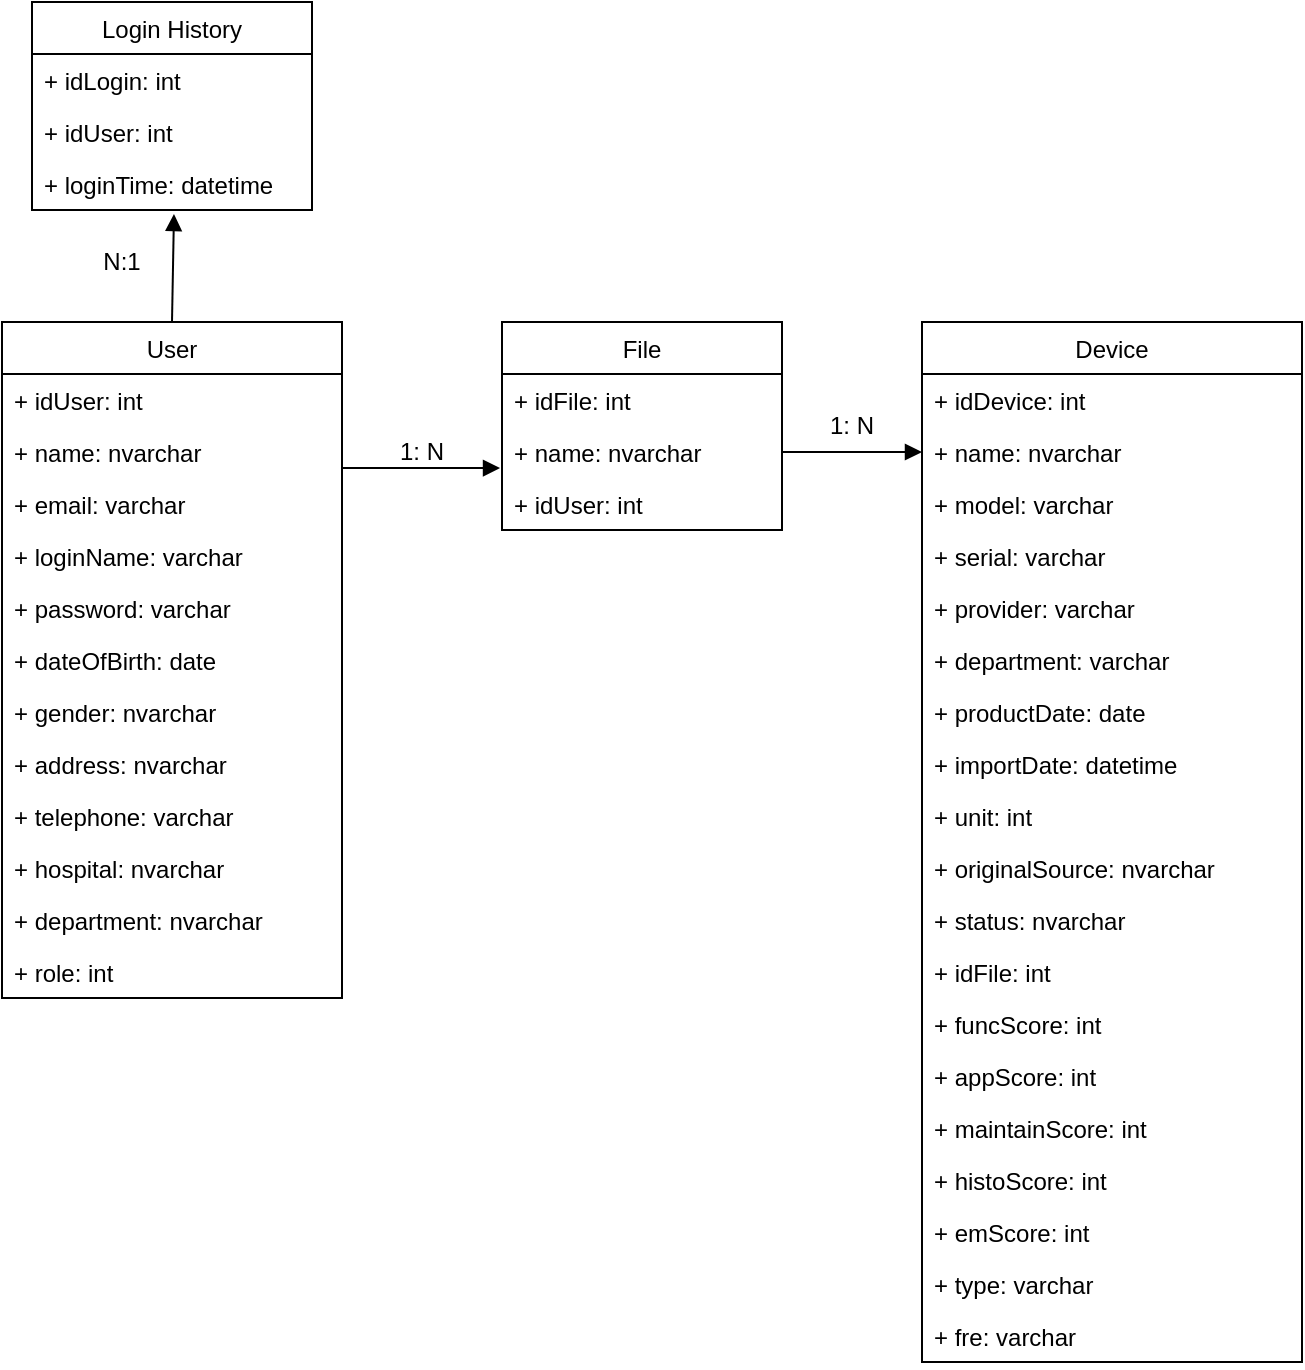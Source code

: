 <mxfile version="13.9.9" type="device" pages="6"><diagram id="OzT_ALdLK_1zkszFtjJc" name="Page-1"><mxGraphModel dx="868" dy="510" grid="1" gridSize="10" guides="1" tooltips="1" connect="1" arrows="1" fold="1" page="1" pageScale="1" pageWidth="850" pageHeight="1100" math="0" shadow="0"><root><mxCell id="0"/><mxCell id="1" parent="0"/><mxCell id="e2NbHgDhaWyXNc6g3oAE-54" value="" style="edgeStyle=none;rounded=0;orthogonalLoop=1;jettySize=auto;html=1;startArrow=none;startFill=0;endArrow=block;endFill=1;entryX=0.507;entryY=1.077;entryDx=0;entryDy=0;exitX=0.5;exitY=0;exitDx=0;exitDy=0;entryPerimeter=0;" parent="1" source="e2NbHgDhaWyXNc6g3oAE-13" target="e2NbHgDhaWyXNc6g3oAE-49" edge="1"><mxGeometry relative="1" as="geometry"><mxPoint x="245" y="110" as="sourcePoint"/></mxGeometry></mxCell><mxCell id="e2NbHgDhaWyXNc6g3oAE-13" value="User" style="swimlane;fontStyle=0;childLayout=stackLayout;horizontal=1;startSize=26;fillColor=none;horizontalStack=0;resizeParent=1;resizeParentMax=0;resizeLast=0;collapsible=1;marginBottom=0;" parent="1" vertex="1"><mxGeometry x="160" y="310" width="170" height="338" as="geometry"/></mxCell><mxCell id="e2NbHgDhaWyXNc6g3oAE-14" value="+ idUser: int" style="text;strokeColor=none;fillColor=none;align=left;verticalAlign=top;spacingLeft=4;spacingRight=4;overflow=hidden;rotatable=0;points=[[0,0.5],[1,0.5]];portConstraint=eastwest;" parent="e2NbHgDhaWyXNc6g3oAE-13" vertex="1"><mxGeometry y="26" width="170" height="26" as="geometry"/></mxCell><mxCell id="e2NbHgDhaWyXNc6g3oAE-15" value="+ name: nvarchar" style="text;strokeColor=none;fillColor=none;align=left;verticalAlign=top;spacingLeft=4;spacingRight=4;overflow=hidden;rotatable=0;points=[[0,0.5],[1,0.5]];portConstraint=eastwest;" parent="e2NbHgDhaWyXNc6g3oAE-13" vertex="1"><mxGeometry y="52" width="170" height="26" as="geometry"/></mxCell><mxCell id="wNvnJ62JtjOflyp7riYp-19" value="+ email: varchar " style="text;strokeColor=none;fillColor=none;align=left;verticalAlign=top;spacingLeft=4;spacingRight=4;overflow=hidden;rotatable=0;points=[[0,0.5],[1,0.5]];portConstraint=eastwest;" parent="e2NbHgDhaWyXNc6g3oAE-13" vertex="1"><mxGeometry y="78" width="170" height="26" as="geometry"/></mxCell><mxCell id="wNvnJ62JtjOflyp7riYp-18" value="+ loginName: varchar " style="text;strokeColor=none;fillColor=none;align=left;verticalAlign=top;spacingLeft=4;spacingRight=4;overflow=hidden;rotatable=0;points=[[0,0.5],[1,0.5]];portConstraint=eastwest;" parent="e2NbHgDhaWyXNc6g3oAE-13" vertex="1"><mxGeometry y="104" width="170" height="26" as="geometry"/></mxCell><mxCell id="wNvnJ62JtjOflyp7riYp-17" value="+ password: varchar" style="text;strokeColor=none;fillColor=none;align=left;verticalAlign=top;spacingLeft=4;spacingRight=4;overflow=hidden;rotatable=0;points=[[0,0.5],[1,0.5]];portConstraint=eastwest;" parent="e2NbHgDhaWyXNc6g3oAE-13" vertex="1"><mxGeometry y="130" width="170" height="26" as="geometry"/></mxCell><mxCell id="e2NbHgDhaWyXNc6g3oAE-16" value="+ dateOfBirth: date" style="text;strokeColor=none;fillColor=none;align=left;verticalAlign=top;spacingLeft=4;spacingRight=4;overflow=hidden;rotatable=0;points=[[0,0.5],[1,0.5]];portConstraint=eastwest;" parent="e2NbHgDhaWyXNc6g3oAE-13" vertex="1"><mxGeometry y="156" width="170" height="26" as="geometry"/></mxCell><mxCell id="e2NbHgDhaWyXNc6g3oAE-18" value="+ gender: nvarchar" style="text;strokeColor=none;fillColor=none;align=left;verticalAlign=top;spacingLeft=4;spacingRight=4;overflow=hidden;rotatable=0;points=[[0,0.5],[1,0.5]];portConstraint=eastwest;" parent="e2NbHgDhaWyXNc6g3oAE-13" vertex="1"><mxGeometry y="182" width="170" height="26" as="geometry"/></mxCell><mxCell id="e2NbHgDhaWyXNc6g3oAE-19" value="+ address: nvarchar " style="text;strokeColor=none;fillColor=none;align=left;verticalAlign=top;spacingLeft=4;spacingRight=4;overflow=hidden;rotatable=0;points=[[0,0.5],[1,0.5]];portConstraint=eastwest;" parent="e2NbHgDhaWyXNc6g3oAE-13" vertex="1"><mxGeometry y="208" width="170" height="26" as="geometry"/></mxCell><mxCell id="e2NbHgDhaWyXNc6g3oAE-20" value="+ telephone: varchar " style="text;strokeColor=none;fillColor=none;align=left;verticalAlign=top;spacingLeft=4;spacingRight=4;overflow=hidden;rotatable=0;points=[[0,0.5],[1,0.5]];portConstraint=eastwest;" parent="e2NbHgDhaWyXNc6g3oAE-13" vertex="1"><mxGeometry y="234" width="170" height="26" as="geometry"/></mxCell><mxCell id="e2NbHgDhaWyXNc6g3oAE-21" value="+ hospital: nvarchar " style="text;strokeColor=none;fillColor=none;align=left;verticalAlign=top;spacingLeft=4;spacingRight=4;overflow=hidden;rotatable=0;points=[[0,0.5],[1,0.5]];portConstraint=eastwest;" parent="e2NbHgDhaWyXNc6g3oAE-13" vertex="1"><mxGeometry y="260" width="170" height="26" as="geometry"/></mxCell><mxCell id="e2NbHgDhaWyXNc6g3oAE-22" value="+ department: nvarchar" style="text;strokeColor=none;fillColor=none;align=left;verticalAlign=top;spacingLeft=4;spacingRight=4;overflow=hidden;rotatable=0;points=[[0,0.5],[1,0.5]];portConstraint=eastwest;" parent="e2NbHgDhaWyXNc6g3oAE-13" vertex="1"><mxGeometry y="286" width="170" height="26" as="geometry"/></mxCell><mxCell id="wNvnJ62JtjOflyp7riYp-1" value="+ role: int" style="text;strokeColor=none;fillColor=none;align=left;verticalAlign=top;spacingLeft=4;spacingRight=4;overflow=hidden;rotatable=0;points=[[0,0.5],[1,0.5]];portConstraint=eastwest;" parent="e2NbHgDhaWyXNc6g3oAE-13" vertex="1"><mxGeometry y="312" width="170" height="26" as="geometry"/></mxCell><mxCell id="e2NbHgDhaWyXNc6g3oAE-25" value="File" style="swimlane;fontStyle=0;childLayout=stackLayout;horizontal=1;startSize=26;fillColor=none;horizontalStack=0;resizeParent=1;resizeParentMax=0;resizeLast=0;collapsible=1;marginBottom=0;" parent="1" vertex="1"><mxGeometry x="410" y="310" width="140" height="104" as="geometry"/></mxCell><mxCell id="e2NbHgDhaWyXNc6g3oAE-26" value="+ idFile: int" style="text;strokeColor=none;fillColor=none;align=left;verticalAlign=top;spacingLeft=4;spacingRight=4;overflow=hidden;rotatable=0;points=[[0,0.5],[1,0.5]];portConstraint=eastwest;" parent="e2NbHgDhaWyXNc6g3oAE-25" vertex="1"><mxGeometry y="26" width="140" height="26" as="geometry"/></mxCell><mxCell id="e2NbHgDhaWyXNc6g3oAE-27" value="+ name: nvarchar" style="text;strokeColor=none;fillColor=none;align=left;verticalAlign=top;spacingLeft=4;spacingRight=4;overflow=hidden;rotatable=0;points=[[0,0.5],[1,0.5]];portConstraint=eastwest;" parent="e2NbHgDhaWyXNc6g3oAE-25" vertex="1"><mxGeometry y="52" width="140" height="26" as="geometry"/></mxCell><mxCell id="e2NbHgDhaWyXNc6g3oAE-28" value="+ idUser: int" style="text;strokeColor=none;fillColor=none;align=left;verticalAlign=top;spacingLeft=4;spacingRight=4;overflow=hidden;rotatable=0;points=[[0,0.5],[1,0.5]];portConstraint=eastwest;" parent="e2NbHgDhaWyXNc6g3oAE-25" vertex="1"><mxGeometry y="78" width="140" height="26" as="geometry"/></mxCell><mxCell id="e2NbHgDhaWyXNc6g3oAE-29" value="Device" style="swimlane;fontStyle=0;childLayout=stackLayout;horizontal=1;startSize=26;fillColor=none;horizontalStack=0;resizeParent=1;resizeParentMax=0;resizeLast=0;collapsible=1;marginBottom=0;" parent="1" vertex="1"><mxGeometry x="620" y="310" width="190" height="520" as="geometry"/></mxCell><mxCell id="e2NbHgDhaWyXNc6g3oAE-30" value="+ idDevice: int" style="text;strokeColor=none;fillColor=none;align=left;verticalAlign=top;spacingLeft=4;spacingRight=4;overflow=hidden;rotatable=0;points=[[0,0.5],[1,0.5]];portConstraint=eastwest;" parent="e2NbHgDhaWyXNc6g3oAE-29" vertex="1"><mxGeometry y="26" width="190" height="26" as="geometry"/></mxCell><mxCell id="e2NbHgDhaWyXNc6g3oAE-31" value="+ name: nvarchar " style="text;strokeColor=none;fillColor=none;align=left;verticalAlign=top;spacingLeft=4;spacingRight=4;overflow=hidden;rotatable=0;points=[[0,0.5],[1,0.5]];portConstraint=eastwest;" parent="e2NbHgDhaWyXNc6g3oAE-29" vertex="1"><mxGeometry y="52" width="190" height="26" as="geometry"/></mxCell><mxCell id="e2NbHgDhaWyXNc6g3oAE-32" value="+ model: varchar" style="text;strokeColor=none;fillColor=none;align=left;verticalAlign=top;spacingLeft=4;spacingRight=4;overflow=hidden;rotatable=0;points=[[0,0.5],[1,0.5]];portConstraint=eastwest;" parent="e2NbHgDhaWyXNc6g3oAE-29" vertex="1"><mxGeometry y="78" width="190" height="26" as="geometry"/></mxCell><mxCell id="e2NbHgDhaWyXNc6g3oAE-63" value="+ serial: varchar" style="text;strokeColor=none;fillColor=none;align=left;verticalAlign=top;spacingLeft=4;spacingRight=4;overflow=hidden;rotatable=0;points=[[0,0.5],[1,0.5]];portConstraint=eastwest;" parent="e2NbHgDhaWyXNc6g3oAE-29" vertex="1"><mxGeometry y="104" width="190" height="26" as="geometry"/></mxCell><mxCell id="wNvnJ62JtjOflyp7riYp-2" value="+ provider: varchar " style="text;strokeColor=none;fillColor=none;align=left;verticalAlign=top;spacingLeft=4;spacingRight=4;overflow=hidden;rotatable=0;points=[[0,0.5],[1,0.5]];portConstraint=eastwest;" parent="e2NbHgDhaWyXNc6g3oAE-29" vertex="1"><mxGeometry y="130" width="190" height="26" as="geometry"/></mxCell><mxCell id="wNvnJ62JtjOflyp7riYp-3" value="+ department: varchar" style="text;strokeColor=none;fillColor=none;align=left;verticalAlign=top;spacingLeft=4;spacingRight=4;overflow=hidden;rotatable=0;points=[[0,0.5],[1,0.5]];portConstraint=eastwest;" parent="e2NbHgDhaWyXNc6g3oAE-29" vertex="1"><mxGeometry y="156" width="190" height="26" as="geometry"/></mxCell><mxCell id="wNvnJ62JtjOflyp7riYp-4" value="+ productDate: date" style="text;strokeColor=none;fillColor=none;align=left;verticalAlign=top;spacingLeft=4;spacingRight=4;overflow=hidden;rotatable=0;points=[[0,0.5],[1,0.5]];portConstraint=eastwest;" parent="e2NbHgDhaWyXNc6g3oAE-29" vertex="1"><mxGeometry y="182" width="190" height="26" as="geometry"/></mxCell><mxCell id="wNvnJ62JtjOflyp7riYp-5" value="+ importDate: datetime" style="text;strokeColor=none;fillColor=none;align=left;verticalAlign=top;spacingLeft=4;spacingRight=4;overflow=hidden;rotatable=0;points=[[0,0.5],[1,0.5]];portConstraint=eastwest;" parent="e2NbHgDhaWyXNc6g3oAE-29" vertex="1"><mxGeometry y="208" width="190" height="26" as="geometry"/></mxCell><mxCell id="wNvnJ62JtjOflyp7riYp-6" value="+ unit: int " style="text;strokeColor=none;fillColor=none;align=left;verticalAlign=top;spacingLeft=4;spacingRight=4;overflow=hidden;rotatable=0;points=[[0,0.5],[1,0.5]];portConstraint=eastwest;" parent="e2NbHgDhaWyXNc6g3oAE-29" vertex="1"><mxGeometry y="234" width="190" height="26" as="geometry"/></mxCell><mxCell id="wNvnJ62JtjOflyp7riYp-7" value="+ originalSource: nvarchar " style="text;strokeColor=none;fillColor=none;align=left;verticalAlign=top;spacingLeft=4;spacingRight=4;overflow=hidden;rotatable=0;points=[[0,0.5],[1,0.5]];portConstraint=eastwest;" parent="e2NbHgDhaWyXNc6g3oAE-29" vertex="1"><mxGeometry y="260" width="190" height="26" as="geometry"/></mxCell><mxCell id="wNvnJ62JtjOflyp7riYp-8" value="+ status: nvarchar" style="text;strokeColor=none;fillColor=none;align=left;verticalAlign=top;spacingLeft=4;spacingRight=4;overflow=hidden;rotatable=0;points=[[0,0.5],[1,0.5]];portConstraint=eastwest;" parent="e2NbHgDhaWyXNc6g3oAE-29" vertex="1"><mxGeometry y="286" width="190" height="26" as="geometry"/></mxCell><mxCell id="e2NbHgDhaWyXNc6g3oAE-33" value="+ idFile: int" style="text;strokeColor=none;fillColor=none;align=left;verticalAlign=top;spacingLeft=4;spacingRight=4;overflow=hidden;rotatable=0;points=[[0,0.5],[1,0.5]];portConstraint=eastwest;" parent="e2NbHgDhaWyXNc6g3oAE-29" vertex="1"><mxGeometry y="312" width="190" height="26" as="geometry"/></mxCell><mxCell id="wQXEHfElsq2NVctZ4R2T-1" value="+ funcScore: int" style="text;strokeColor=none;fillColor=none;align=left;verticalAlign=top;spacingLeft=4;spacingRight=4;overflow=hidden;rotatable=0;points=[[0,0.5],[1,0.5]];portConstraint=eastwest;" vertex="1" parent="e2NbHgDhaWyXNc6g3oAE-29"><mxGeometry y="338" width="190" height="26" as="geometry"/></mxCell><mxCell id="wQXEHfElsq2NVctZ4R2T-2" value="+ appScore: int" style="text;strokeColor=none;fillColor=none;align=left;verticalAlign=top;spacingLeft=4;spacingRight=4;overflow=hidden;rotatable=0;points=[[0,0.5],[1,0.5]];portConstraint=eastwest;" vertex="1" parent="e2NbHgDhaWyXNc6g3oAE-29"><mxGeometry y="364" width="190" height="26" as="geometry"/></mxCell><mxCell id="wQXEHfElsq2NVctZ4R2T-3" value="+ maintainScore: int" style="text;strokeColor=none;fillColor=none;align=left;verticalAlign=top;spacingLeft=4;spacingRight=4;overflow=hidden;rotatable=0;points=[[0,0.5],[1,0.5]];portConstraint=eastwest;" vertex="1" parent="e2NbHgDhaWyXNc6g3oAE-29"><mxGeometry y="390" width="190" height="26" as="geometry"/></mxCell><mxCell id="wQXEHfElsq2NVctZ4R2T-4" value="+ histoScore: int" style="text;strokeColor=none;fillColor=none;align=left;verticalAlign=top;spacingLeft=4;spacingRight=4;overflow=hidden;rotatable=0;points=[[0,0.5],[1,0.5]];portConstraint=eastwest;" vertex="1" parent="e2NbHgDhaWyXNc6g3oAE-29"><mxGeometry y="416" width="190" height="26" as="geometry"/></mxCell><mxCell id="wQXEHfElsq2NVctZ4R2T-5" value="+ emScore: int" style="text;strokeColor=none;fillColor=none;align=left;verticalAlign=top;spacingLeft=4;spacingRight=4;overflow=hidden;rotatable=0;points=[[0,0.5],[1,0.5]];portConstraint=eastwest;" vertex="1" parent="e2NbHgDhaWyXNc6g3oAE-29"><mxGeometry y="442" width="190" height="26" as="geometry"/></mxCell><mxCell id="wQXEHfElsq2NVctZ4R2T-6" value="+ type: varchar" style="text;strokeColor=none;fillColor=none;align=left;verticalAlign=top;spacingLeft=4;spacingRight=4;overflow=hidden;rotatable=0;points=[[0,0.5],[1,0.5]];portConstraint=eastwest;" vertex="1" parent="e2NbHgDhaWyXNc6g3oAE-29"><mxGeometry y="468" width="190" height="26" as="geometry"/></mxCell><mxCell id="wQXEHfElsq2NVctZ4R2T-7" value="+ fre: varchar" style="text;strokeColor=none;fillColor=none;align=left;verticalAlign=top;spacingLeft=4;spacingRight=4;overflow=hidden;rotatable=0;points=[[0,0.5],[1,0.5]];portConstraint=eastwest;" vertex="1" parent="e2NbHgDhaWyXNc6g3oAE-29"><mxGeometry y="494" width="190" height="26" as="geometry"/></mxCell><mxCell id="e2NbHgDhaWyXNc6g3oAE-46" value="Login History" style="swimlane;fontStyle=0;childLayout=stackLayout;horizontal=1;startSize=26;fillColor=none;horizontalStack=0;resizeParent=1;resizeParentMax=0;resizeLast=0;collapsible=1;marginBottom=0;" parent="1" vertex="1"><mxGeometry x="175" y="150" width="140" height="104" as="geometry"/></mxCell><mxCell id="e2NbHgDhaWyXNc6g3oAE-47" value="+ idLogin: int " style="text;strokeColor=none;fillColor=none;align=left;verticalAlign=top;spacingLeft=4;spacingRight=4;overflow=hidden;rotatable=0;points=[[0,0.5],[1,0.5]];portConstraint=eastwest;" parent="e2NbHgDhaWyXNc6g3oAE-46" vertex="1"><mxGeometry y="26" width="140" height="26" as="geometry"/></mxCell><mxCell id="e2NbHgDhaWyXNc6g3oAE-48" value="+ idUser: int" style="text;strokeColor=none;fillColor=none;align=left;verticalAlign=top;spacingLeft=4;spacingRight=4;overflow=hidden;rotatable=0;points=[[0,0.5],[1,0.5]];portConstraint=eastwest;" parent="e2NbHgDhaWyXNc6g3oAE-46" vertex="1"><mxGeometry y="52" width="140" height="26" as="geometry"/></mxCell><mxCell id="e2NbHgDhaWyXNc6g3oAE-49" value="+ loginTime: datetime" style="text;strokeColor=none;fillColor=none;align=left;verticalAlign=top;spacingLeft=4;spacingRight=4;overflow=hidden;rotatable=0;points=[[0,0.5],[1,0.5]];portConstraint=eastwest;" parent="e2NbHgDhaWyXNc6g3oAE-46" vertex="1"><mxGeometry y="78" width="140" height="26" as="geometry"/></mxCell><mxCell id="e2NbHgDhaWyXNc6g3oAE-56" value="" style="edgeStyle=orthogonalEdgeStyle;rounded=0;orthogonalLoop=1;jettySize=auto;html=1;endArrow=block;endFill=1;startArrow=none;startFill=0;entryX=-0.007;entryY=-0.192;entryDx=0;entryDy=0;entryPerimeter=0;" parent="1" edge="1"><mxGeometry relative="1" as="geometry"><mxPoint x="330" y="385" as="sourcePoint"/><mxPoint x="409.02" y="383.008" as="targetPoint"/><Array as="points"><mxPoint x="330" y="383"/></Array></mxGeometry></mxCell><mxCell id="e2NbHgDhaWyXNc6g3oAE-57" value="" style="edgeStyle=orthogonalEdgeStyle;rounded=0;orthogonalLoop=1;jettySize=auto;html=1;entryX=0;entryY=0.5;entryDx=0;entryDy=0;endArrow=block;endFill=1;startArrow=none;startFill=0;exitX=1;exitY=0.5;exitDx=0;exitDy=0;" parent="1" source="e2NbHgDhaWyXNc6g3oAE-27" target="e2NbHgDhaWyXNc6g3oAE-31" edge="1"><mxGeometry relative="1" as="geometry"><mxPoint x="580" y="400" as="sourcePoint"/><mxPoint x="265" y="330" as="targetPoint"/></mxGeometry></mxCell><mxCell id="e2NbHgDhaWyXNc6g3oAE-58" value="1: N" style="text;html=1;strokeColor=none;fillColor=none;align=center;verticalAlign=middle;whiteSpace=wrap;rounded=0;" parent="1" vertex="1"><mxGeometry x="565" y="352" width="40" height="20" as="geometry"/></mxCell><mxCell id="e2NbHgDhaWyXNc6g3oAE-59" value="1: N" style="text;html=1;strokeColor=none;fillColor=none;align=center;verticalAlign=middle;whiteSpace=wrap;rounded=0;" parent="1" vertex="1"><mxGeometry x="350" y="365" width="40" height="20" as="geometry"/></mxCell><mxCell id="wNvnJ62JtjOflyp7riYp-9" value="N:1" style="text;html=1;strokeColor=none;fillColor=none;align=center;verticalAlign=middle;whiteSpace=wrap;rounded=0;" parent="1" vertex="1"><mxGeometry x="200" y="270" width="40" height="20" as="geometry"/></mxCell></root></mxGraphModel></diagram><diagram id="eA_MlJQwiJTVknBMyFEM" name="Page-2"><mxGraphModel dx="852" dy="494" grid="1" gridSize="10" guides="1" tooltips="1" connect="1" arrows="1" fold="1" page="1" pageScale="1" pageWidth="850" pageHeight="1100" background="#FFFFFF" math="0" shadow="0"><root><mxCell id="r9TYrIBHZtkf7ZFEXlWn-0"/><mxCell id="r9TYrIBHZtkf7ZFEXlWn-1" parent="r9TYrIBHZtkf7ZFEXlWn-0"/><mxCell id="r9TYrIBHZtkf7ZFEXlWn-12" value="" style="rounded=0;orthogonalLoop=1;jettySize=auto;html=1;entryX=0;entryY=0.5;entryDx=0;entryDy=0;" edge="1" parent="r9TYrIBHZtkf7ZFEXlWn-1" source="r9TYrIBHZtkf7ZFEXlWn-2" target="r9TYrIBHZtkf7ZFEXlWn-9"><mxGeometry relative="1" as="geometry"/></mxCell><mxCell id="r9TYrIBHZtkf7ZFEXlWn-13" value="" style="edgeStyle=none;rounded=0;orthogonalLoop=1;jettySize=auto;html=1;entryX=0;entryY=0.5;entryDx=0;entryDy=0;" edge="1" parent="r9TYrIBHZtkf7ZFEXlWn-1" source="r9TYrIBHZtkf7ZFEXlWn-2" target="r9TYrIBHZtkf7ZFEXlWn-11"><mxGeometry relative="1" as="geometry"/></mxCell><mxCell id="r9TYrIBHZtkf7ZFEXlWn-15" value="" style="edgeStyle=none;rounded=0;orthogonalLoop=1;jettySize=auto;html=1;entryX=0;entryY=0.5;entryDx=0;entryDy=0;" edge="1" parent="r9TYrIBHZtkf7ZFEXlWn-1" source="r9TYrIBHZtkf7ZFEXlWn-2" target="r9TYrIBHZtkf7ZFEXlWn-10"><mxGeometry relative="1" as="geometry"><mxPoint x="185" y="550" as="targetPoint"/></mxGeometry></mxCell><mxCell id="r9TYrIBHZtkf7ZFEXlWn-2" value="Admin" style="shape=umlActor;verticalLabelPosition=bottom;verticalAlign=top;html=1;outlineConnect=0;" vertex="1" parent="r9TYrIBHZtkf7ZFEXlWn-1"><mxGeometry x="140" y="520" width="30" height="60" as="geometry"/></mxCell><mxCell id="r9TYrIBHZtkf7ZFEXlWn-17" value="" style="edgeStyle=none;rounded=0;orthogonalLoop=1;jettySize=auto;html=1;entryX=1;entryY=0.5;entryDx=0;entryDy=0;" edge="1" parent="r9TYrIBHZtkf7ZFEXlWn-1" source="r9TYrIBHZtkf7ZFEXlWn-4" target="r9TYrIBHZtkf7ZFEXlWn-10"><mxGeometry relative="1" as="geometry"><mxPoint x="555" y="550" as="targetPoint"/></mxGeometry></mxCell><mxCell id="r9TYrIBHZtkf7ZFEXlWn-19" value="" style="edgeStyle=none;rounded=0;orthogonalLoop=1;jettySize=auto;html=1;entryX=1;entryY=0.5;entryDx=0;entryDy=0;" edge="1" parent="r9TYrIBHZtkf7ZFEXlWn-1" source="r9TYrIBHZtkf7ZFEXlWn-4" target="r9TYrIBHZtkf7ZFEXlWn-11"><mxGeometry relative="1" as="geometry"><mxPoint x="605" y="650" as="targetPoint"/></mxGeometry></mxCell><mxCell id="r9TYrIBHZtkf7ZFEXlWn-4" value="User" style="shape=umlActor;verticalLabelPosition=bottom;verticalAlign=top;html=1;outlineConnect=0;" vertex="1" parent="r9TYrIBHZtkf7ZFEXlWn-1"><mxGeometry x="590" y="520" width="30" height="60" as="geometry"/></mxCell><mxCell id="r9TYrIBHZtkf7ZFEXlWn-9" value="Quản lý người dùng" style="ellipse;whiteSpace=wrap;html=1;" vertex="1" parent="r9TYrIBHZtkf7ZFEXlWn-1"><mxGeometry x="320" y="410" width="120" height="80" as="geometry"/></mxCell><mxCell id="r9TYrIBHZtkf7ZFEXlWn-10" value="Quản lý file" style="ellipse;whiteSpace=wrap;html=1;" vertex="1" parent="r9TYrIBHZtkf7ZFEXlWn-1"><mxGeometry x="320" y="510" width="120" height="80" as="geometry"/></mxCell><mxCell id="r9TYrIBHZtkf7ZFEXlWn-11" value="Quản lý thiết bị" style="ellipse;whiteSpace=wrap;html=1;" vertex="1" parent="r9TYrIBHZtkf7ZFEXlWn-1"><mxGeometry x="320" y="610" width="120" height="80" as="geometry"/></mxCell><mxCell id="r9TYrIBHZtkf7ZFEXlWn-22" value="Quản lý thiết bị&amp;nbsp;" style="shape=umlFrame;whiteSpace=wrap;html=1;width=100;height=30;" vertex="1" parent="r9TYrIBHZtkf7ZFEXlWn-1"><mxGeometry x="125" y="395" width="510" height="310" as="geometry"/></mxCell></root></mxGraphModel></diagram><diagram id="gkS-TyDb7qGHaDxGlSxu" name="Page-3"><mxGraphModel dx="852" dy="494" grid="1" gridSize="10" guides="1" tooltips="1" connect="1" arrows="1" fold="1" page="1" pageScale="1" pageWidth="850" pageHeight="1100" math="0" shadow="0"><root><mxCell id="Ry7AiYIxYTa5nKu3Jbyg-0"/><mxCell id="Ry7AiYIxYTa5nKu3Jbyg-1" parent="Ry7AiYIxYTa5nKu3Jbyg-0"/><mxCell id="Ry7AiYIxYTa5nKu3Jbyg-2" value="uc Cấp tài khoản cho người dùng" style="shape=umlFrame;whiteSpace=wrap;html=1;width=220;height=30;" vertex="1" parent="Ry7AiYIxYTa5nKu3Jbyg-1"><mxGeometry x="240" y="90" width="530" height="340" as="geometry"/></mxCell><mxCell id="Ry7AiYIxYTa5nKu3Jbyg-5" value="" style="edgeStyle=none;rounded=0;orthogonalLoop=1;jettySize=auto;html=1;" edge="1" parent="Ry7AiYIxYTa5nKu3Jbyg-1" source="Ry7AiYIxYTa5nKu3Jbyg-3" target="Ry7AiYIxYTa5nKu3Jbyg-6"><mxGeometry relative="1" as="geometry"><mxPoint x="350.166" y="247.601" as="targetPoint"/></mxGeometry></mxCell><mxCell id="Ry7AiYIxYTa5nKu3Jbyg-3" value="Admin" style="shape=umlActor;verticalLabelPosition=bottom;verticalAlign=top;html=1;" vertex="1" parent="Ry7AiYIxYTa5nKu3Jbyg-1"><mxGeometry x="280" y="230" width="30" height="60" as="geometry"/></mxCell><mxCell id="Ry7AiYIxYTa5nKu3Jbyg-9" value="&amp;lt;&amp;lt;include&amp;gt;&amp;gt;" style="edgeStyle=none;rounded=0;orthogonalLoop=1;jettySize=auto;html=1;dashed=1;exitX=1;exitY=0.5;exitDx=0;exitDy=0;" edge="1" parent="Ry7AiYIxYTa5nKu3Jbyg-1" source="Ry7AiYIxYTa5nKu3Jbyg-6" target="Ry7AiYIxYTa5nKu3Jbyg-8"><mxGeometry relative="1" as="geometry"/></mxCell><mxCell id="Ry7AiYIxYTa5nKu3Jbyg-20" value="&amp;lt;&amp;lt;extend&amp;gt;&amp;gt;" style="edgeStyle=none;rounded=0;orthogonalLoop=1;jettySize=auto;html=1;startArrow=classic;startFill=1;endArrow=none;endFill=0;dashed=1;" edge="1" parent="Ry7AiYIxYTa5nKu3Jbyg-1" source="Ry7AiYIxYTa5nKu3Jbyg-6" target="Ry7AiYIxYTa5nKu3Jbyg-19"><mxGeometry relative="1" as="geometry"/></mxCell><mxCell id="Ry7AiYIxYTa5nKu3Jbyg-22" value="&amp;lt;&amp;lt;include&amp;gt;&amp;gt;" style="edgeStyle=none;rounded=0;orthogonalLoop=1;jettySize=auto;html=1;dashed=1;" edge="1" parent="Ry7AiYIxYTa5nKu3Jbyg-1" source="Ry7AiYIxYTa5nKu3Jbyg-6" target="Ry7AiYIxYTa5nKu3Jbyg-21"><mxGeometry relative="1" as="geometry"/></mxCell><mxCell id="Ry7AiYIxYTa5nKu3Jbyg-6" value="Thêm tài khoản người dùng" style="ellipse;whiteSpace=wrap;html=1;" vertex="1" parent="Ry7AiYIxYTa5nKu3Jbyg-1"><mxGeometry x="365" y="220" width="135" height="80" as="geometry"/></mxCell><mxCell id="Ry7AiYIxYTa5nKu3Jbyg-12" value="&amp;lt;&amp;lt;include&amp;gt;&amp;gt;" style="edgeStyle=none;rounded=0;orthogonalLoop=1;jettySize=auto;html=1;dashed=1;" edge="1" parent="Ry7AiYIxYTa5nKu3Jbyg-1" source="Ry7AiYIxYTa5nKu3Jbyg-8" target="Ry7AiYIxYTa5nKu3Jbyg-11"><mxGeometry relative="1" as="geometry"/></mxCell><mxCell id="Ry7AiYIxYTa5nKu3Jbyg-8" value="Cung cấp thông tin cá nhân" style="ellipse;whiteSpace=wrap;html=1;" vertex="1" parent="Ry7AiYIxYTa5nKu3Jbyg-1"><mxGeometry x="600" y="220" width="142.5" height="80" as="geometry"/></mxCell><mxCell id="Ry7AiYIxYTa5nKu3Jbyg-11" value="Kiểm tra hợp lệ" style="ellipse;whiteSpace=wrap;html=1;" vertex="1" parent="Ry7AiYIxYTa5nKu3Jbyg-1"><mxGeometry x="520" y="330" width="120" height="80" as="geometry"/></mxCell><mxCell id="Ry7AiYIxYTa5nKu3Jbyg-18" value="" style="edgeStyle=none;rounded=0;orthogonalLoop=1;jettySize=auto;html=1;entryX=0;entryY=0.5;entryDx=0;entryDy=0;" edge="1" parent="Ry7AiYIxYTa5nKu3Jbyg-1" source="Ry7AiYIxYTa5nKu3Jbyg-16" target="Ry7AiYIxYTa5nKu3Jbyg-11"><mxGeometry relative="1" as="geometry"><mxPoint x="345" y="360" as="targetPoint"/></mxGeometry></mxCell><mxCell id="Ry7AiYIxYTa5nKu3Jbyg-16" value="Hệ thống" style="shape=umlActor;verticalLabelPosition=bottom;verticalAlign=top;html=1;outlineConnect=0;" vertex="1" parent="Ry7AiYIxYTa5nKu3Jbyg-1"><mxGeometry x="280" y="340" width="30" height="60" as="geometry"/></mxCell><mxCell id="Ry7AiYIxYTa5nKu3Jbyg-19" value="Hủy" style="ellipse;whiteSpace=wrap;html=1;" vertex="1" parent="Ry7AiYIxYTa5nKu3Jbyg-1"><mxGeometry x="530" y="140" width="70" height="50" as="geometry"/></mxCell><mxCell id="Ry7AiYIxYTa5nKu3Jbyg-21" value="Xác nhận" style="ellipse;whiteSpace=wrap;html=1;" vertex="1" parent="Ry7AiYIxYTa5nKu3Jbyg-1"><mxGeometry x="395" y="130" width="75" height="50" as="geometry"/></mxCell></root></mxGraphModel></diagram><diagram id="nL3_iSa3xAMy2lnoXHnR" name="Page-4"><mxGraphModel dx="762" dy="1594" grid="1" gridSize="10" guides="1" tooltips="1" connect="1" arrows="1" fold="1" page="1" pageScale="1" pageWidth="850" pageHeight="1100" math="0" shadow="0"><root><mxCell id="Y9M1Bxo4qEgU3pCbGYUE-0"/><mxCell id="Y9M1Bxo4qEgU3pCbGYUE-1" parent="Y9M1Bxo4qEgU3pCbGYUE-0"/><mxCell id="Ui6cK5qHdt3914yqSR3Q-14" value="Quản lý người dùng" style="shape=umlFrame;whiteSpace=wrap;html=1;width=130;height=30;" vertex="1" parent="Y9M1Bxo4qEgU3pCbGYUE-1"><mxGeometry x="150" y="-40" width="660" height="465" as="geometry"/></mxCell><mxCell id="Ui6cK5qHdt3914yqSR3Q-23" value="" style="edgeStyle=none;rounded=0;orthogonalLoop=1;jettySize=auto;html=1;startArrow=none;startFill=0;endArrow=classic;endFill=1;" edge="1" parent="Y9M1Bxo4qEgU3pCbGYUE-1" source="Ui6cK5qHdt3914yqSR3Q-16" target="Ui6cK5qHdt3914yqSR3Q-19"><mxGeometry relative="1" as="geometry"/></mxCell><mxCell id="Ui6cK5qHdt3914yqSR3Q-24" value="" style="edgeStyle=none;rounded=0;orthogonalLoop=1;jettySize=auto;html=1;startArrow=none;startFill=0;endArrow=classic;endFill=1;entryX=0;entryY=0;entryDx=0;entryDy=0;" edge="1" parent="Y9M1Bxo4qEgU3pCbGYUE-1" source="Ui6cK5qHdt3914yqSR3Q-16" target="Ui6cK5qHdt3914yqSR3Q-21"><mxGeometry relative="1" as="geometry"/></mxCell><mxCell id="Ui6cK5qHdt3914yqSR3Q-25" value="" style="edgeStyle=none;rounded=0;orthogonalLoop=1;jettySize=auto;html=1;startArrow=none;startFill=0;endArrow=classic;endFill=1;" edge="1" parent="Y9M1Bxo4qEgU3pCbGYUE-1" source="Ui6cK5qHdt3914yqSR3Q-16" target="Ui6cK5qHdt3914yqSR3Q-22"><mxGeometry relative="1" as="geometry"/></mxCell><mxCell id="Ui6cK5qHdt3914yqSR3Q-26" value="" style="edgeStyle=none;rounded=0;orthogonalLoop=1;jettySize=auto;html=1;startArrow=none;startFill=0;endArrow=classic;endFill=1;entryX=0.017;entryY=0.638;entryDx=0;entryDy=0;entryPerimeter=0;" edge="1" parent="Y9M1Bxo4qEgU3pCbGYUE-1" source="Ui6cK5qHdt3914yqSR3Q-16" target="Ui6cK5qHdt3914yqSR3Q-20"><mxGeometry relative="1" as="geometry"/></mxCell><mxCell id="Ui6cK5qHdt3914yqSR3Q-44" style="edgeStyle=none;rounded=0;orthogonalLoop=1;jettySize=auto;html=1;entryX=0.083;entryY=0.775;entryDx=0;entryDy=0;entryPerimeter=0;startArrow=none;startFill=0;endArrow=classic;endFill=1;" edge="1" parent="Y9M1Bxo4qEgU3pCbGYUE-1" source="Ui6cK5qHdt3914yqSR3Q-16" target="Ui6cK5qHdt3914yqSR3Q-43"><mxGeometry relative="1" as="geometry"/></mxCell><mxCell id="Ui6cK5qHdt3914yqSR3Q-16" value="Admin" style="shape=umlActor;verticalLabelPosition=bottom;verticalAlign=top;html=1;outlineConnect=0;" vertex="1" parent="Y9M1Bxo4qEgU3pCbGYUE-1"><mxGeometry x="190" y="170" width="30" height="60" as="geometry"/></mxCell><mxCell id="Ui6cK5qHdt3914yqSR3Q-33" value="&amp;lt;&amp;lt;include&amp;gt;&amp;gt;" style="edgeStyle=none;rounded=0;orthogonalLoop=1;jettySize=auto;html=1;startArrow=none;startFill=0;endArrow=classic;endFill=1;dashed=1;" edge="1" parent="Y9M1Bxo4qEgU3pCbGYUE-1" source="Ui6cK5qHdt3914yqSR3Q-19" target="Ui6cK5qHdt3914yqSR3Q-29"><mxGeometry relative="1" as="geometry"/></mxCell><mxCell id="Ui6cK5qHdt3914yqSR3Q-35" value="&amp;lt;&amp;lt;include&amp;gt;&amp;gt;" style="edgeStyle=none;rounded=0;orthogonalLoop=1;jettySize=auto;html=1;dashed=1;startArrow=none;startFill=0;endArrow=classic;endFill=1;entryX=0;entryY=0;entryDx=0;entryDy=0;" edge="1" parent="Y9M1Bxo4qEgU3pCbGYUE-1" source="Ui6cK5qHdt3914yqSR3Q-19" target="Ui6cK5qHdt3914yqSR3Q-27"><mxGeometry relative="1" as="geometry"/></mxCell><mxCell id="Ui6cK5qHdt3914yqSR3Q-19" value="Cấp tài khoản cho người dùng" style="ellipse;whiteSpace=wrap;html=1;" vertex="1" parent="Y9M1Bxo4qEgU3pCbGYUE-1"><mxGeometry x="280" y="-10" width="120" height="80" as="geometry"/></mxCell><mxCell id="Ui6cK5qHdt3914yqSR3Q-31" value="&amp;lt;&amp;lt;include&amp;gt;&amp;gt;" style="edgeStyle=none;rounded=0;orthogonalLoop=1;jettySize=auto;html=1;startArrow=none;startFill=0;endArrow=classic;endFill=1;dashed=1;" edge="1" parent="Y9M1Bxo4qEgU3pCbGYUE-1" source="Ui6cK5qHdt3914yqSR3Q-20" target="Ui6cK5qHdt3914yqSR3Q-27"><mxGeometry relative="1" as="geometry"/></mxCell><mxCell id="Ui6cK5qHdt3914yqSR3Q-20" value="Xem danh sách người dùng" style="ellipse;whiteSpace=wrap;html=1;" vertex="1" parent="Y9M1Bxo4qEgU3pCbGYUE-1"><mxGeometry x="380" y="150" width="120" height="80" as="geometry"/></mxCell><mxCell id="Ui6cK5qHdt3914yqSR3Q-36" value="&amp;lt;&amp;lt;include&amp;gt;&amp;gt;" style="edgeStyle=none;rounded=0;orthogonalLoop=1;jettySize=auto;html=1;dashed=1;startArrow=none;startFill=0;endArrow=classic;endFill=1;entryX=0.025;entryY=0.675;entryDx=0;entryDy=0;entryPerimeter=0;" edge="1" parent="Y9M1Bxo4qEgU3pCbGYUE-1" source="Ui6cK5qHdt3914yqSR3Q-21" target="Ui6cK5qHdt3914yqSR3Q-27"><mxGeometry relative="1" as="geometry"/></mxCell><mxCell id="Ui6cK5qHdt3914yqSR3Q-21" value="Tìm kiếm người dùng" style="ellipse;whiteSpace=wrap;html=1;" vertex="1" parent="Y9M1Bxo4qEgU3pCbGYUE-1"><mxGeometry x="350" y="240" width="120" height="80" as="geometry"/></mxCell><mxCell id="Ui6cK5qHdt3914yqSR3Q-37" value="&amp;lt;&amp;lt;include&amp;gt;&amp;gt;" style="edgeStyle=none;rounded=0;orthogonalLoop=1;jettySize=auto;html=1;entryX=0.225;entryY=0.913;entryDx=0;entryDy=0;entryPerimeter=0;dashed=1;startArrow=none;startFill=0;endArrow=classic;endFill=1;" edge="1" parent="Y9M1Bxo4qEgU3pCbGYUE-1" source="Ui6cK5qHdt3914yqSR3Q-22" target="Ui6cK5qHdt3914yqSR3Q-27"><mxGeometry relative="1" as="geometry"/></mxCell><mxCell id="Ui6cK5qHdt3914yqSR3Q-22" value="Xem lịch sử đăng nhập" style="ellipse;whiteSpace=wrap;html=1;" vertex="1" parent="Y9M1Bxo4qEgU3pCbGYUE-1"><mxGeometry x="305" y="330" width="120" height="70" as="geometry"/></mxCell><mxCell id="Ui6cK5qHdt3914yqSR3Q-32" value="&amp;lt;&amp;lt;include&amp;gt;&amp;gt;" style="edgeStyle=none;rounded=0;orthogonalLoop=1;jettySize=auto;html=1;startArrow=none;startFill=0;endArrow=classic;endFill=1;dashed=1;" edge="1" parent="Y9M1Bxo4qEgU3pCbGYUE-1" source="Ui6cK5qHdt3914yqSR3Q-27" target="Ui6cK5qHdt3914yqSR3Q-28"><mxGeometry relative="1" as="geometry"/></mxCell><mxCell id="Ui6cK5qHdt3914yqSR3Q-27" value="Đăng nhập hệ thống" style="ellipse;whiteSpace=wrap;html=1;" vertex="1" parent="Y9M1Bxo4qEgU3pCbGYUE-1"><mxGeometry x="590" y="170" width="120" height="80" as="geometry"/></mxCell><mxCell id="Ui6cK5qHdt3914yqSR3Q-28" value="Kiểm tra quyền hạn" style="ellipse;whiteSpace=wrap;html=1;" vertex="1" parent="Y9M1Bxo4qEgU3pCbGYUE-1"><mxGeometry x="590" y="310" width="120" height="80" as="geometry"/></mxCell><mxCell id="Ui6cK5qHdt3914yqSR3Q-34" value="&amp;lt;&amp;lt;include&amp;gt;&amp;gt;" style="edgeStyle=none;rounded=0;orthogonalLoop=1;jettySize=auto;html=1;dashed=1;startArrow=none;startFill=0;endArrow=classic;endFill=1;" edge="1" parent="Y9M1Bxo4qEgU3pCbGYUE-1" source="Ui6cK5qHdt3914yqSR3Q-29" target="Ui6cK5qHdt3914yqSR3Q-30"><mxGeometry relative="1" as="geometry"/></mxCell><mxCell id="Ui6cK5qHdt3914yqSR3Q-29" value="Cung cấp đầy đủ thông tin" style="ellipse;whiteSpace=wrap;html=1;" vertex="1" parent="Y9M1Bxo4qEgU3pCbGYUE-1"><mxGeometry x="500" y="-10" width="110" height="80" as="geometry"/></mxCell><mxCell id="Ui6cK5qHdt3914yqSR3Q-30" value="Kiểm tra hợp lệ" style="ellipse;whiteSpace=wrap;html=1;" vertex="1" parent="Y9M1Bxo4qEgU3pCbGYUE-1"><mxGeometry x="690" y="-10" width="100" height="80" as="geometry"/></mxCell><mxCell id="Ui6cK5qHdt3914yqSR3Q-39" value="" style="edgeStyle=none;rounded=0;orthogonalLoop=1;jettySize=auto;html=1;startArrow=none;startFill=0;endArrow=classic;endFill=1;" edge="1" parent="Y9M1Bxo4qEgU3pCbGYUE-1" source="Ui6cK5qHdt3914yqSR3Q-38" target="Ui6cK5qHdt3914yqSR3Q-28"><mxGeometry relative="1" as="geometry"/></mxCell><mxCell id="Ui6cK5qHdt3914yqSR3Q-40" style="edgeStyle=none;rounded=0;orthogonalLoop=1;jettySize=auto;html=1;entryX=0.58;entryY=1.013;entryDx=0;entryDy=0;entryPerimeter=0;startArrow=none;startFill=0;endArrow=classic;endFill=1;" edge="1" parent="Y9M1Bxo4qEgU3pCbGYUE-1" source="Ui6cK5qHdt3914yqSR3Q-38" target="Ui6cK5qHdt3914yqSR3Q-30"><mxGeometry relative="1" as="geometry"/></mxCell><mxCell id="Ui6cK5qHdt3914yqSR3Q-38" value="Hệ thống" style="shape=umlActor;verticalLabelPosition=bottom;verticalAlign=top;html=1;outlineConnect=0;" vertex="1" parent="Y9M1Bxo4qEgU3pCbGYUE-1"><mxGeometry x="750" y="160" width="30" height="60" as="geometry"/></mxCell><mxCell id="Ui6cK5qHdt3914yqSR3Q-45" value="&amp;lt;&amp;lt;include&amp;gt;&amp;gt;" style="edgeStyle=none;rounded=0;orthogonalLoop=1;jettySize=auto;html=1;startArrow=none;startFill=0;endArrow=classic;endFill=1;dashed=1;" edge="1" parent="Y9M1Bxo4qEgU3pCbGYUE-1" source="Ui6cK5qHdt3914yqSR3Q-43" target="Ui6cK5qHdt3914yqSR3Q-27"><mxGeometry relative="1" as="geometry"/></mxCell><mxCell id="Ui6cK5qHdt3914yqSR3Q-43" value="Xóa tài khoản người dùng" style="ellipse;whiteSpace=wrap;html=1;" vertex="1" parent="Y9M1Bxo4qEgU3pCbGYUE-1"><mxGeometry x="320" y="70" width="120" height="80" as="geometry"/></mxCell></root></mxGraphModel></diagram><diagram id="iP4onwA2ddaL1pB-xuPn" name="Page-5"><mxGraphModel dx="868" dy="510" grid="1" gridSize="10" guides="1" tooltips="1" connect="1" arrows="1" fold="1" page="1" pageScale="1" pageWidth="850" pageHeight="1100" math="0" shadow="0"><root><mxCell id="rUbAQl9KmRtuc90ZqmU8-0"/><mxCell id="rUbAQl9KmRtuc90ZqmU8-1" parent="rUbAQl9KmRtuc90ZqmU8-0"/><mxCell id="rUbAQl9KmRtuc90ZqmU8-2" value="Quản lý file" style="shape=umlFrame;whiteSpace=wrap;html=1;width=80;height=30;" parent="rUbAQl9KmRtuc90ZqmU8-1" vertex="1"><mxGeometry x="240" y="150" width="550" height="310" as="geometry"/></mxCell><mxCell id="rUbAQl9KmRtuc90ZqmU8-6" value="" style="edgeStyle=none;rounded=0;orthogonalLoop=1;jettySize=auto;html=1;startArrow=none;startFill=0;endArrow=classic;endFill=1;" parent="rUbAQl9KmRtuc90ZqmU8-1" source="rUbAQl9KmRtuc90ZqmU8-3" target="rUbAQl9KmRtuc90ZqmU8-5" edge="1"><mxGeometry relative="1" as="geometry"/></mxCell><mxCell id="rUbAQl9KmRtuc90ZqmU8-12" style="edgeStyle=none;rounded=0;orthogonalLoop=1;jettySize=auto;html=1;startArrow=none;startFill=0;endArrow=classic;endFill=1;entryX=0.04;entryY=0.243;entryDx=0;entryDy=0;entryPerimeter=0;" parent="rUbAQl9KmRtuc90ZqmU8-1" source="rUbAQl9KmRtuc90ZqmU8-3" target="hbulzzXFgn357QycHmoR-0" edge="1"><mxGeometry relative="1" as="geometry"><mxPoint x="384.061" y="300.758" as="targetPoint"/></mxGeometry></mxCell><mxCell id="hbulzzXFgn357QycHmoR-3" style="edgeStyle=none;rounded=0;orthogonalLoop=1;jettySize=auto;html=1;entryX=0.058;entryY=0.257;entryDx=0;entryDy=0;entryPerimeter=0;" edge="1" parent="rUbAQl9KmRtuc90ZqmU8-1" source="rUbAQl9KmRtuc90ZqmU8-3" target="hbulzzXFgn357QycHmoR-1"><mxGeometry relative="1" as="geometry"/></mxCell><mxCell id="rUbAQl9KmRtuc90ZqmU8-3" value="User" style="shape=umlActor;verticalLabelPosition=bottom;verticalAlign=top;html=1;" parent="rUbAQl9KmRtuc90ZqmU8-1" vertex="1"><mxGeometry x="270" y="200" width="30" height="60" as="geometry"/></mxCell><mxCell id="rUbAQl9KmRtuc90ZqmU8-7" style="edgeStyle=none;rounded=0;orthogonalLoop=1;jettySize=auto;html=1;entryX=0.092;entryY=0.775;entryDx=0;entryDy=0;entryPerimeter=0;startArrow=none;startFill=0;endArrow=classic;endFill=1;" parent="rUbAQl9KmRtuc90ZqmU8-1" source="rUbAQl9KmRtuc90ZqmU8-4" target="rUbAQl9KmRtuc90ZqmU8-5" edge="1"><mxGeometry relative="1" as="geometry"/></mxCell><mxCell id="rUbAQl9KmRtuc90ZqmU8-13" value="" style="edgeStyle=none;rounded=0;orthogonalLoop=1;jettySize=auto;html=1;startArrow=none;startFill=0;endArrow=classic;endFill=1;entryX=0.016;entryY=0.657;entryDx=0;entryDy=0;entryPerimeter=0;" parent="rUbAQl9KmRtuc90ZqmU8-1" source="rUbAQl9KmRtuc90ZqmU8-4" target="hbulzzXFgn357QycHmoR-0" edge="1"><mxGeometry relative="1" as="geometry"><mxPoint x="365" y="330" as="targetPoint"/></mxGeometry></mxCell><mxCell id="hbulzzXFgn357QycHmoR-2" style="rounded=0;orthogonalLoop=1;jettySize=auto;html=1;entryX=0;entryY=0.5;entryDx=0;entryDy=0;" edge="1" parent="rUbAQl9KmRtuc90ZqmU8-1" source="rUbAQl9KmRtuc90ZqmU8-4" target="hbulzzXFgn357QycHmoR-1"><mxGeometry relative="1" as="geometry"/></mxCell><mxCell id="rUbAQl9KmRtuc90ZqmU8-4" value="Admin" style="shape=umlActor;verticalLabelPosition=bottom;verticalAlign=top;html=1;" parent="rUbAQl9KmRtuc90ZqmU8-1" vertex="1"><mxGeometry x="270" y="300" width="30" height="60" as="geometry"/></mxCell><mxCell id="rUbAQl9KmRtuc90ZqmU8-10" value="&amp;lt;&amp;lt;include&amp;gt;&amp;gt;" style="edgeStyle=none;rounded=0;orthogonalLoop=1;jettySize=auto;html=1;startArrow=none;startFill=0;endArrow=classic;endFill=1;dashed=1;" parent="rUbAQl9KmRtuc90ZqmU8-1" source="rUbAQl9KmRtuc90ZqmU8-5" target="rUbAQl9KmRtuc90ZqmU8-9" edge="1"><mxGeometry relative="1" as="geometry"/></mxCell><mxCell id="rUbAQl9KmRtuc90ZqmU8-5" value="Xem danh sách file upload lên hệ thống" style="ellipse;whiteSpace=wrap;html=1;" parent="rUbAQl9KmRtuc90ZqmU8-1" vertex="1"><mxGeometry x="370" y="190" width="120" height="80" as="geometry"/></mxCell><mxCell id="rUbAQl9KmRtuc90ZqmU8-11" value="&amp;lt;&amp;lt;include&amp;gt;&amp;gt;" style="edgeStyle=none;rounded=0;orthogonalLoop=1;jettySize=auto;html=1;startArrow=none;startFill=0;endArrow=classic;endFill=1;dashed=1;exitX=0.984;exitY=0.314;exitDx=0;exitDy=0;exitPerimeter=0;" parent="rUbAQl9KmRtuc90ZqmU8-1" source="hbulzzXFgn357QycHmoR-0" target="rUbAQl9KmRtuc90ZqmU8-9" edge="1"><mxGeometry relative="1" as="geometry"><mxPoint x="474.154" y="307.062" as="sourcePoint"/></mxGeometry></mxCell><mxCell id="rUbAQl9KmRtuc90ZqmU8-16" value="&amp;lt;&amp;lt;include&amp;gt;&amp;gt;" style="edgeStyle=none;rounded=0;orthogonalLoop=1;jettySize=auto;html=1;dashed=1;startArrow=none;startFill=0;endArrow=classic;endFill=1;" parent="rUbAQl9KmRtuc90ZqmU8-1" source="rUbAQl9KmRtuc90ZqmU8-9" target="rUbAQl9KmRtuc90ZqmU8-15" edge="1"><mxGeometry relative="1" as="geometry"/></mxCell><mxCell id="rUbAQl9KmRtuc90ZqmU8-9" value="Đăng nhập" style="ellipse;whiteSpace=wrap;html=1;" parent="rUbAQl9KmRtuc90ZqmU8-1" vertex="1"><mxGeometry x="580" y="190" width="120" height="80" as="geometry"/></mxCell><mxCell id="rUbAQl9KmRtuc90ZqmU8-15" value="Kiểm tra quyền hạn" style="ellipse;whiteSpace=wrap;html=1;" parent="rUbAQl9KmRtuc90ZqmU8-1" vertex="1"><mxGeometry x="580" y="310" width="120" height="80" as="geometry"/></mxCell><mxCell id="rUbAQl9KmRtuc90ZqmU8-18" value="" style="edgeStyle=none;rounded=0;orthogonalLoop=1;jettySize=auto;html=1;startArrow=none;startFill=0;endArrow=classic;endFill=1;" parent="rUbAQl9KmRtuc90ZqmU8-1" source="rUbAQl9KmRtuc90ZqmU8-17" target="rUbAQl9KmRtuc90ZqmU8-15" edge="1"><mxGeometry relative="1" as="geometry"/></mxCell><mxCell id="rUbAQl9KmRtuc90ZqmU8-17" value="Hệ thống" style="shape=umlActor;verticalLabelPosition=bottom;verticalAlign=top;html=1;outlineConnect=0;" parent="rUbAQl9KmRtuc90ZqmU8-1" vertex="1"><mxGeometry x="740" y="250" width="30" height="60" as="geometry"/></mxCell><mxCell id="hbulzzXFgn357QycHmoR-0" value="Upload file" style="ellipse;whiteSpace=wrap;html=1;" vertex="1" parent="rUbAQl9KmRtuc90ZqmU8-1"><mxGeometry x="370" y="280" width="118" height="70" as="geometry"/></mxCell><mxCell id="hbulzzXFgn357QycHmoR-4" style="edgeStyle=none;rounded=0;orthogonalLoop=1;jettySize=auto;html=1;dashed=1;" edge="1" parent="rUbAQl9KmRtuc90ZqmU8-1" source="hbulzzXFgn357QycHmoR-1" target="rUbAQl9KmRtuc90ZqmU8-9"><mxGeometry relative="1" as="geometry"/></mxCell><mxCell id="hbulzzXFgn357QycHmoR-1" value="Download file" style="ellipse;whiteSpace=wrap;html=1;" vertex="1" parent="rUbAQl9KmRtuc90ZqmU8-1"><mxGeometry x="370" y="360" width="120" height="70" as="geometry"/></mxCell></root></mxGraphModel></diagram><diagram id="v4Dyh3mT8uAfiiaQYKe-" name="Page-6"><mxGraphModel dx="868" dy="510" grid="1" gridSize="10" guides="1" tooltips="1" connect="1" arrows="1" fold="1" page="1" pageScale="1" pageWidth="850" pageHeight="1100" math="0" shadow="0"><root><mxCell id="7NtaKM24JEp1R_pIwaj0-0"/><mxCell id="7NtaKM24JEp1R_pIwaj0-1" parent="7NtaKM24JEp1R_pIwaj0-0"/><mxCell id="7NtaKM24JEp1R_pIwaj0-2" value="Quản lý thiết bị" style="shape=umlFrame;whiteSpace=wrap;html=1;width=100;height=30;" vertex="1" parent="7NtaKM24JEp1R_pIwaj0-1"><mxGeometry x="270" y="160" width="540" height="440" as="geometry"/></mxCell><mxCell id="EOaO6pAggYAjQ-_r3vmh-0" style="edgeStyle=none;rounded=0;orthogonalLoop=1;jettySize=auto;html=1;" edge="1" parent="7NtaKM24JEp1R_pIwaj0-1" source="7NtaKM24JEp1R_pIwaj0-3" target="7NtaKM24JEp1R_pIwaj0-6"><mxGeometry relative="1" as="geometry"/></mxCell><mxCell id="EOaO6pAggYAjQ-_r3vmh-1" style="edgeStyle=none;rounded=0;orthogonalLoop=1;jettySize=auto;html=1;entryX=0;entryY=0.5;entryDx=0;entryDy=0;" edge="1" parent="7NtaKM24JEp1R_pIwaj0-1" source="7NtaKM24JEp1R_pIwaj0-3" target="7NtaKM24JEp1R_pIwaj0-7"><mxGeometry relative="1" as="geometry"/></mxCell><mxCell id="EOaO6pAggYAjQ-_r3vmh-2" style="edgeStyle=none;rounded=0;orthogonalLoop=1;jettySize=auto;html=1;entryX=0.021;entryY=0.414;entryDx=0;entryDy=0;entryPerimeter=0;" edge="1" parent="7NtaKM24JEp1R_pIwaj0-1" source="7NtaKM24JEp1R_pIwaj0-3" target="7NtaKM24JEp1R_pIwaj0-9"><mxGeometry relative="1" as="geometry"/></mxCell><mxCell id="EOaO6pAggYAjQ-_r3vmh-3" style="edgeStyle=none;rounded=0;orthogonalLoop=1;jettySize=auto;html=1;entryX=0;entryY=0;entryDx=0;entryDy=0;" edge="1" parent="7NtaKM24JEp1R_pIwaj0-1" source="7NtaKM24JEp1R_pIwaj0-3" target="7NtaKM24JEp1R_pIwaj0-8"><mxGeometry relative="1" as="geometry"/></mxCell><mxCell id="EOaO6pAggYAjQ-_r3vmh-11" value="" style="edgeStyle=none;rounded=0;orthogonalLoop=1;jettySize=auto;html=1;" edge="1" parent="7NtaKM24JEp1R_pIwaj0-1" source="7NtaKM24JEp1R_pIwaj0-3" target="EOaO6pAggYAjQ-_r3vmh-10"><mxGeometry relative="1" as="geometry"/></mxCell><mxCell id="7NtaKM24JEp1R_pIwaj0-3" value="User" style="shape=umlActor;verticalLabelPosition=bottom;verticalAlign=top;html=1;" vertex="1" parent="7NtaKM24JEp1R_pIwaj0-1"><mxGeometry x="300" y="250" width="30" height="60" as="geometry"/></mxCell><mxCell id="EOaO6pAggYAjQ-_r3vmh-8" value="" style="edgeStyle=none;rounded=0;orthogonalLoop=1;jettySize=auto;html=1;" edge="1" parent="7NtaKM24JEp1R_pIwaj0-1" source="7NtaKM24JEp1R_pIwaj0-4"><mxGeometry relative="1" as="geometry"><mxPoint x="315" y="340" as="targetPoint"/></mxGeometry></mxCell><mxCell id="7NtaKM24JEp1R_pIwaj0-4" value="Admin" style="shape=umlActor;verticalLabelPosition=bottom;verticalAlign=top;html=1;" vertex="1" parent="7NtaKM24JEp1R_pIwaj0-1"><mxGeometry x="300" y="375" width="30" height="60" as="geometry"/></mxCell><mxCell id="aRPh0nrMN8SNt4G6amyb-0" value="&amp;lt;&amp;lt;include&amp;gt;&amp;gt;" style="edgeStyle=none;rounded=0;orthogonalLoop=1;jettySize=auto;html=1;dashed=1;exitX=1;exitY=0.5;exitDx=0;exitDy=0;" edge="1" parent="7NtaKM24JEp1R_pIwaj0-1" source="7NtaKM24JEp1R_pIwaj0-6" target="EOaO6pAggYAjQ-_r3vmh-12"><mxGeometry relative="1" as="geometry"/></mxCell><mxCell id="7NtaKM24JEp1R_pIwaj0-6" value="Xem danh sách thiết bị" style="ellipse;whiteSpace=wrap;html=1;" vertex="1" parent="7NtaKM24JEp1R_pIwaj0-1"><mxGeometry x="370" y="180" width="140" height="70" as="geometry"/></mxCell><mxCell id="FeAP7EbtQuGNvgRULpDW-2" value="&amp;lt;&amp;lt;include&amp;gt;&amp;gt;" style="edgeStyle=none;rounded=0;orthogonalLoop=1;jettySize=auto;html=1;entryX=0.083;entryY=0.714;entryDx=0;entryDy=0;entryPerimeter=0;dashed=1;" edge="1" parent="7NtaKM24JEp1R_pIwaj0-1" source="7NtaKM24JEp1R_pIwaj0-7" target="EOaO6pAggYAjQ-_r3vmh-12"><mxGeometry relative="1" as="geometry"/></mxCell><mxCell id="7NtaKM24JEp1R_pIwaj0-7" value="Xem/sửa thông tin thiết bị" style="ellipse;whiteSpace=wrap;html=1;" vertex="1" parent="7NtaKM24JEp1R_pIwaj0-1"><mxGeometry x="440" y="330" width="140" height="70" as="geometry"/></mxCell><mxCell id="aRPh0nrMN8SNt4G6amyb-2" value="&amp;lt;&amp;lt;include&amp;gt;&amp;gt;" style="edgeStyle=none;rounded=0;orthogonalLoop=1;jettySize=auto;html=1;entryX=0.358;entryY=1.014;entryDx=0;entryDy=0;entryPerimeter=0;exitX=0.95;exitY=0.186;exitDx=0;exitDy=0;exitPerimeter=0;dashed=1;" edge="1" parent="7NtaKM24JEp1R_pIwaj0-1" source="7NtaKM24JEp1R_pIwaj0-8" target="EOaO6pAggYAjQ-_r3vmh-12"><mxGeometry relative="1" as="geometry"/></mxCell><mxCell id="7NtaKM24JEp1R_pIwaj0-8" value="Tính toán giá trị bảo dưỡng" style="ellipse;whiteSpace=wrap;html=1;" vertex="1" parent="7NtaKM24JEp1R_pIwaj0-1"><mxGeometry x="440" y="480" width="140" height="70" as="geometry"/></mxCell><mxCell id="aRPh0nrMN8SNt4G6amyb-1" value="&amp;lt;&amp;lt;include&amp;gt;&amp;gt;" style="edgeStyle=none;rounded=0;orthogonalLoop=1;jettySize=auto;html=1;entryX=0;entryY=1;entryDx=0;entryDy=0;dashed=1;" edge="1" parent="7NtaKM24JEp1R_pIwaj0-1" source="7NtaKM24JEp1R_pIwaj0-9" target="EOaO6pAggYAjQ-_r3vmh-12"><mxGeometry relative="1" as="geometry"/></mxCell><mxCell id="7NtaKM24JEp1R_pIwaj0-9" value="Xóa thiết bị" style="ellipse;whiteSpace=wrap;html=1;" vertex="1" parent="7NtaKM24JEp1R_pIwaj0-1"><mxGeometry x="450" y="410" width="120" height="60" as="geometry"/></mxCell><mxCell id="FeAP7EbtQuGNvgRULpDW-3" value="&amp;lt;&amp;lt;include&amp;gt;&amp;gt;" style="edgeStyle=none;rounded=0;orthogonalLoop=1;jettySize=auto;html=1;dashed=1;" edge="1" parent="7NtaKM24JEp1R_pIwaj0-1" source="EOaO6pAggYAjQ-_r3vmh-10" target="EOaO6pAggYAjQ-_r3vmh-12"><mxGeometry relative="1" as="geometry"/></mxCell><mxCell id="EOaO6pAggYAjQ-_r3vmh-10" value="Tìm kiếm thiết bị" style="ellipse;whiteSpace=wrap;html=1;" vertex="1" parent="7NtaKM24JEp1R_pIwaj0-1"><mxGeometry x="415" y="250" width="120" height="70" as="geometry"/></mxCell><mxCell id="FeAP7EbtQuGNvgRULpDW-1" value="&amp;lt;&amp;lt;include&amp;gt;&amp;gt;" style="edgeStyle=none;rounded=0;orthogonalLoop=1;jettySize=auto;html=1;dashed=1;" edge="1" parent="7NtaKM24JEp1R_pIwaj0-1" source="EOaO6pAggYAjQ-_r3vmh-12" target="EOaO6pAggYAjQ-_r3vmh-13"><mxGeometry relative="1" as="geometry"/></mxCell><mxCell id="EOaO6pAggYAjQ-_r3vmh-12" value="Đăng nhập" style="ellipse;whiteSpace=wrap;html=1;" vertex="1" parent="7NtaKM24JEp1R_pIwaj0-1"><mxGeometry x="640" y="300" width="120" height="70" as="geometry"/></mxCell><mxCell id="EOaO6pAggYAjQ-_r3vmh-13" value="Kiểm tra quyền hạn" style="ellipse;whiteSpace=wrap;html=1;" vertex="1" parent="7NtaKM24JEp1R_pIwaj0-1"><mxGeometry x="640" y="410" width="130" height="70" as="geometry"/></mxCell><mxCell id="EOaO6pAggYAjQ-_r3vmh-15" style="edgeStyle=none;rounded=0;orthogonalLoop=1;jettySize=auto;html=1;entryX=0.5;entryY=1;entryDx=0;entryDy=0;" edge="1" parent="7NtaKM24JEp1R_pIwaj0-1" source="EOaO6pAggYAjQ-_r3vmh-14" target="EOaO6pAggYAjQ-_r3vmh-13"><mxGeometry relative="1" as="geometry"/></mxCell><mxCell id="EOaO6pAggYAjQ-_r3vmh-14" value="Hệ thống" style="shape=umlActor;verticalLabelPosition=bottom;verticalAlign=top;html=1;" vertex="1" parent="7NtaKM24JEp1R_pIwaj0-1"><mxGeometry x="690" y="510" width="30" height="60" as="geometry"/></mxCell></root></mxGraphModel></diagram></mxfile>